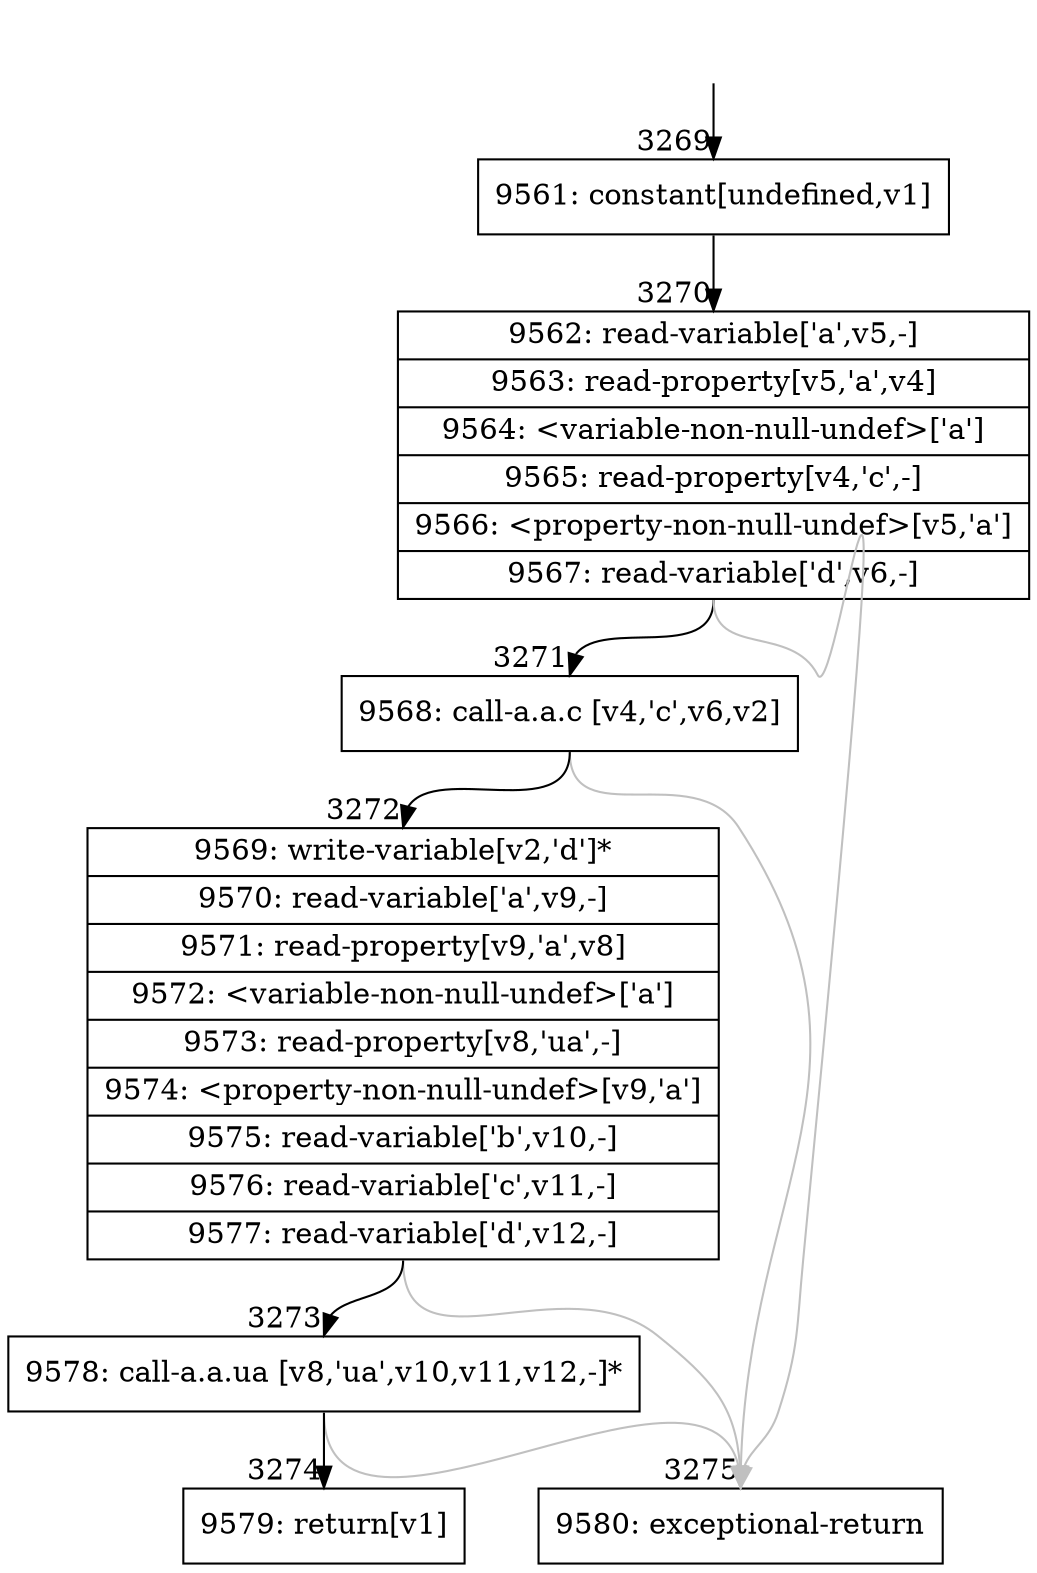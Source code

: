 digraph {
rankdir="TD"
BB_entry266[shape=none,label=""];
BB_entry266 -> BB3269 [tailport=s, headport=n, headlabel="    3269"]
BB3269 [shape=record label="{9561: constant[undefined,v1]}" ] 
BB3269 -> BB3270 [tailport=s, headport=n, headlabel="      3270"]
BB3270 [shape=record label="{9562: read-variable['a',v5,-]|9563: read-property[v5,'a',v4]|9564: \<variable-non-null-undef\>['a']|9565: read-property[v4,'c',-]|9566: \<property-non-null-undef\>[v5,'a']|9567: read-variable['d',v6,-]}" ] 
BB3270 -> BB3271 [tailport=s, headport=n, headlabel="      3271"]
BB3270 -> BB3275 [tailport=s, headport=n, color=gray, headlabel="      3275"]
BB3271 [shape=record label="{9568: call-a.a.c [v4,'c',v6,v2]}" ] 
BB3271 -> BB3272 [tailport=s, headport=n, headlabel="      3272"]
BB3271 -> BB3275 [tailport=s, headport=n, color=gray]
BB3272 [shape=record label="{9569: write-variable[v2,'d']*|9570: read-variable['a',v9,-]|9571: read-property[v9,'a',v8]|9572: \<variable-non-null-undef\>['a']|9573: read-property[v8,'ua',-]|9574: \<property-non-null-undef\>[v9,'a']|9575: read-variable['b',v10,-]|9576: read-variable['c',v11,-]|9577: read-variable['d',v12,-]}" ] 
BB3272 -> BB3273 [tailport=s, headport=n, headlabel="      3273"]
BB3272 -> BB3275 [tailport=s, headport=n, color=gray]
BB3273 [shape=record label="{9578: call-a.a.ua [v8,'ua',v10,v11,v12,-]*}" ] 
BB3273 -> BB3274 [tailport=s, headport=n, headlabel="      3274"]
BB3273 -> BB3275 [tailport=s, headport=n, color=gray]
BB3274 [shape=record label="{9579: return[v1]}" ] 
BB3275 [shape=record label="{9580: exceptional-return}" ] 
}
